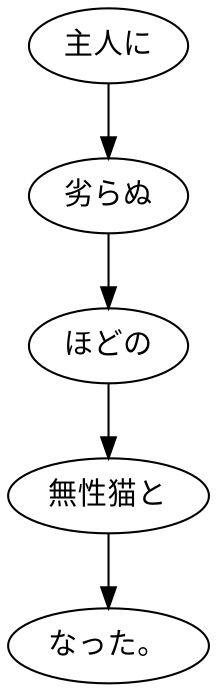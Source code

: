 digraph graph1308 {
	node0 [label="主人に"];
	node1 [label="劣らぬ"];
	node2 [label="ほどの"];
	node3 [label="無性猫と"];
	node4 [label="なった。"];
	node0 -> node1;
	node1 -> node2;
	node2 -> node3;
	node3 -> node4;
}

